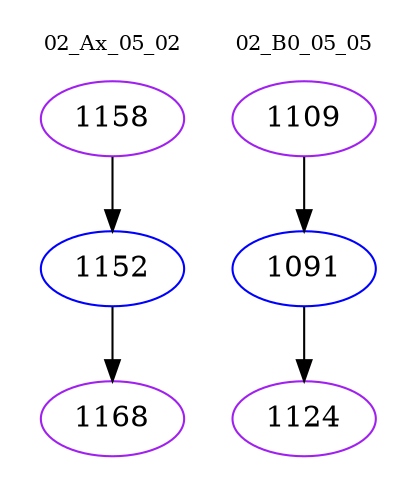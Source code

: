 digraph{
subgraph cluster_0 {
color = white
label = "02_Ax_05_02";
fontsize=10;
T0_1158 [label="1158", color="purple"]
T0_1158 -> T0_1152 [color="black"]
T0_1152 [label="1152", color="blue"]
T0_1152 -> T0_1168 [color="black"]
T0_1168 [label="1168", color="purple"]
}
subgraph cluster_1 {
color = white
label = "02_B0_05_05";
fontsize=10;
T1_1109 [label="1109", color="purple"]
T1_1109 -> T1_1091 [color="black"]
T1_1091 [label="1091", color="blue"]
T1_1091 -> T1_1124 [color="black"]
T1_1124 [label="1124", color="purple"]
}
}
